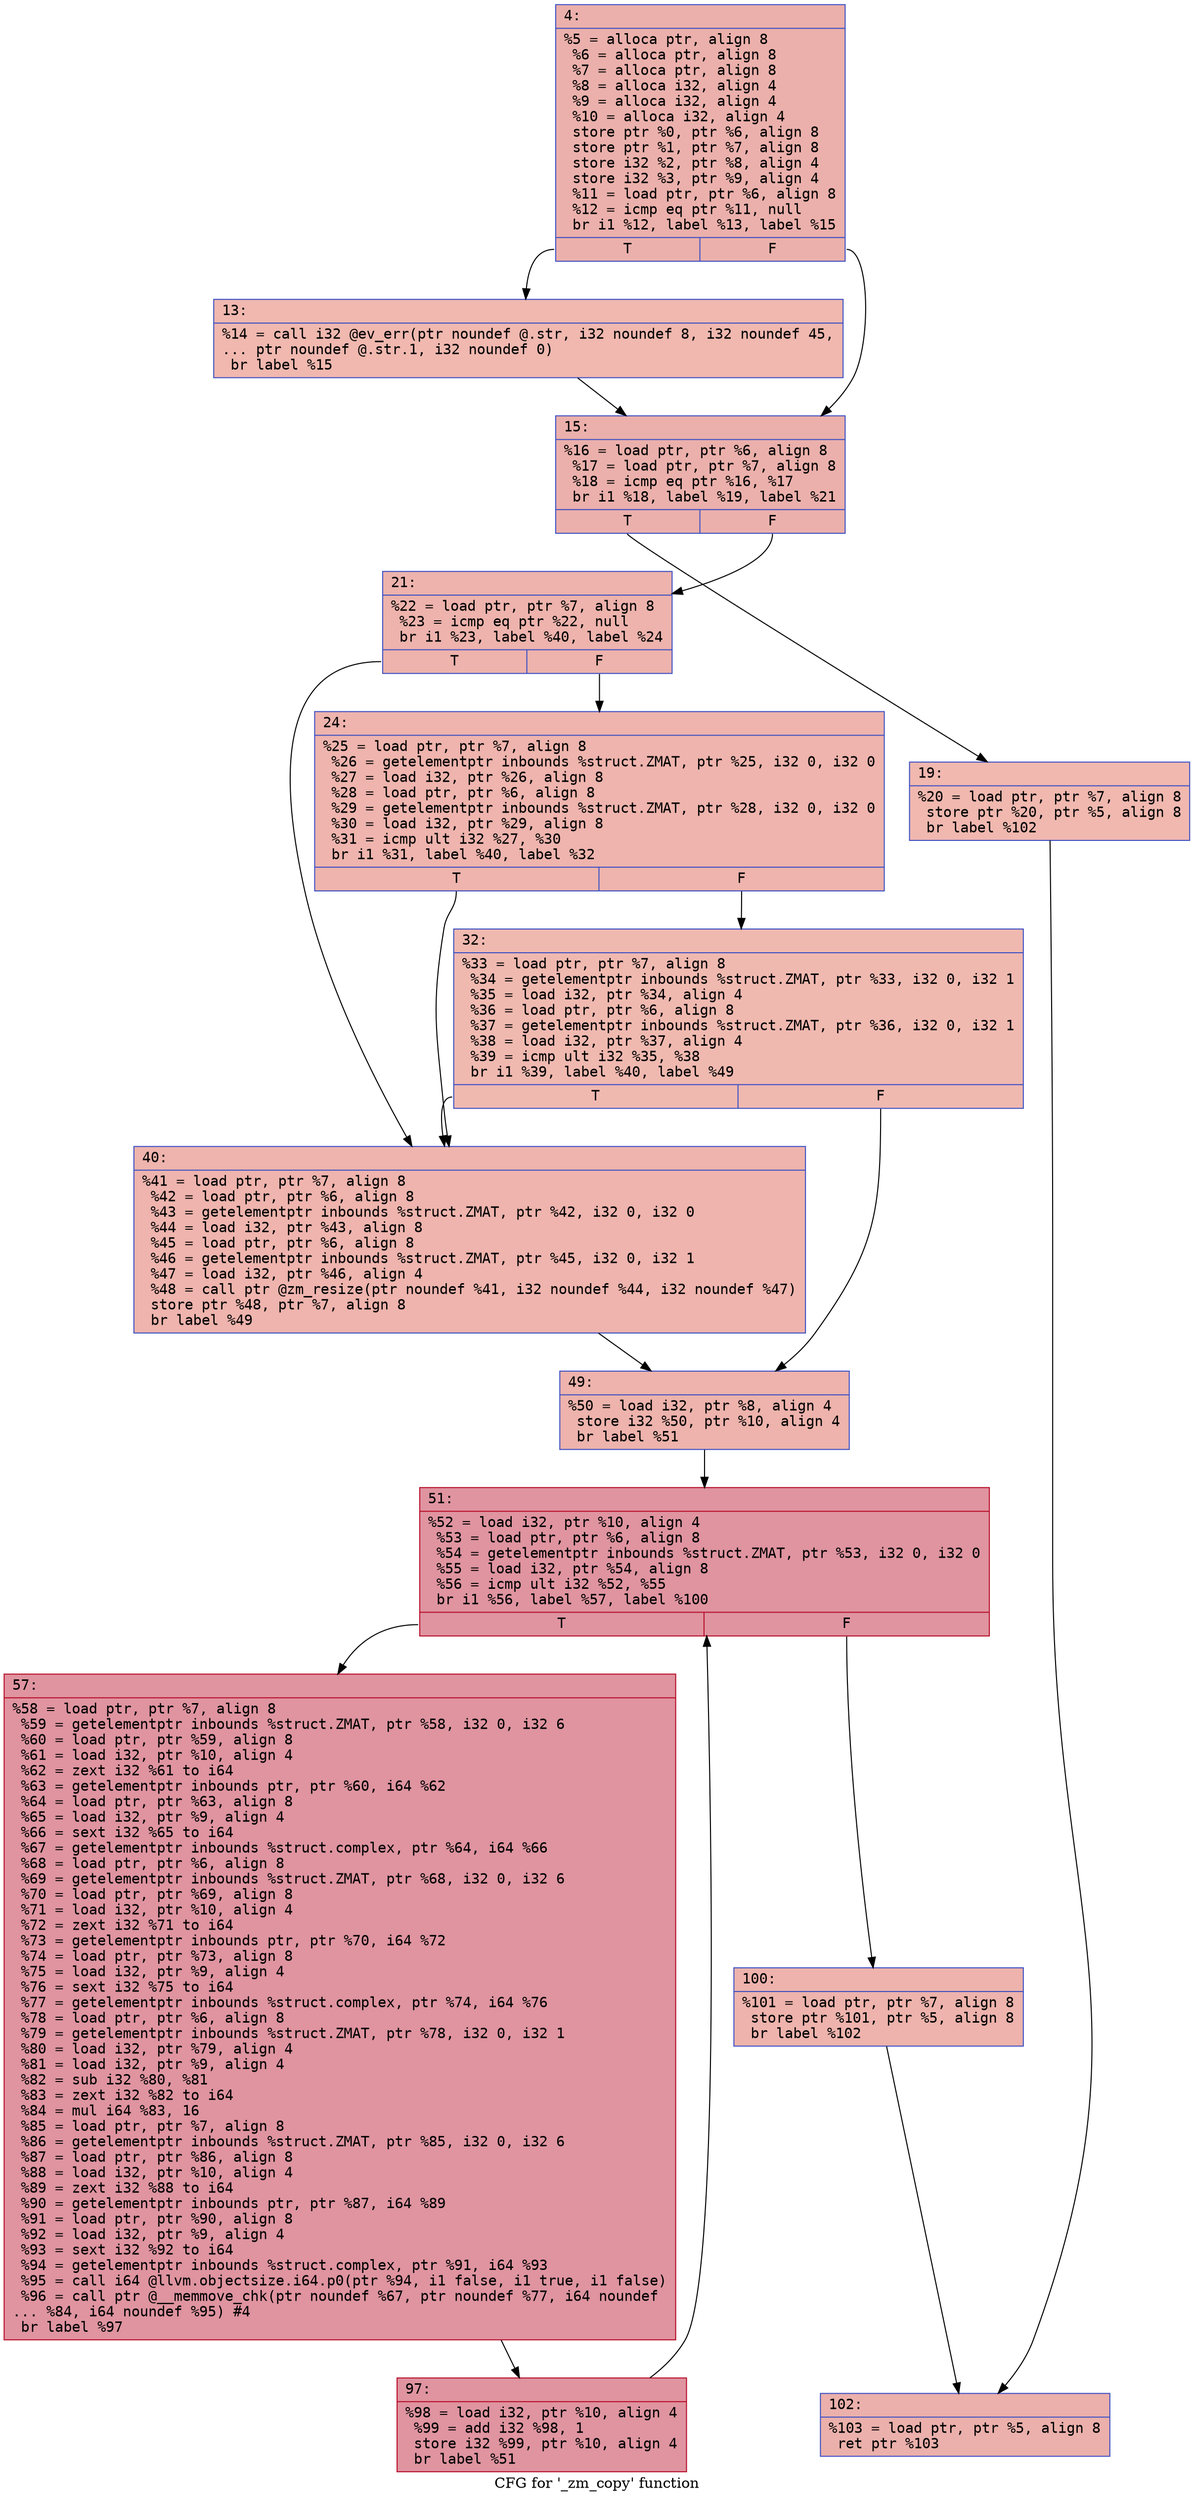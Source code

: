 digraph "CFG for '_zm_copy' function" {
	label="CFG for '_zm_copy' function";

	Node0x600001685ef0 [shape=record,color="#3d50c3ff", style=filled, fillcolor="#d24b4070" fontname="Courier",label="{4:\l|  %5 = alloca ptr, align 8\l  %6 = alloca ptr, align 8\l  %7 = alloca ptr, align 8\l  %8 = alloca i32, align 4\l  %9 = alloca i32, align 4\l  %10 = alloca i32, align 4\l  store ptr %0, ptr %6, align 8\l  store ptr %1, ptr %7, align 8\l  store i32 %2, ptr %8, align 4\l  store i32 %3, ptr %9, align 4\l  %11 = load ptr, ptr %6, align 8\l  %12 = icmp eq ptr %11, null\l  br i1 %12, label %13, label %15\l|{<s0>T|<s1>F}}"];
	Node0x600001685ef0:s0 -> Node0x600001685f40[tooltip="4 -> 13\nProbability 37.50%" ];
	Node0x600001685ef0:s1 -> Node0x600001685f90[tooltip="4 -> 15\nProbability 62.50%" ];
	Node0x600001685f40 [shape=record,color="#3d50c3ff", style=filled, fillcolor="#dc5d4a70" fontname="Courier",label="{13:\l|  %14 = call i32 @ev_err(ptr noundef @.str, i32 noundef 8, i32 noundef 45,\l... ptr noundef @.str.1, i32 noundef 0)\l  br label %15\l}"];
	Node0x600001685f40 -> Node0x600001685f90[tooltip="13 -> 15\nProbability 100.00%" ];
	Node0x600001685f90 [shape=record,color="#3d50c3ff", style=filled, fillcolor="#d24b4070" fontname="Courier",label="{15:\l|  %16 = load ptr, ptr %6, align 8\l  %17 = load ptr, ptr %7, align 8\l  %18 = icmp eq ptr %16, %17\l  br i1 %18, label %19, label %21\l|{<s0>T|<s1>F}}"];
	Node0x600001685f90:s0 -> Node0x600001685fe0[tooltip="15 -> 19\nProbability 37.50%" ];
	Node0x600001685f90:s1 -> Node0x600001686030[tooltip="15 -> 21\nProbability 62.50%" ];
	Node0x600001685fe0 [shape=record,color="#3d50c3ff", style=filled, fillcolor="#dc5d4a70" fontname="Courier",label="{19:\l|  %20 = load ptr, ptr %7, align 8\l  store ptr %20, ptr %5, align 8\l  br label %102\l}"];
	Node0x600001685fe0 -> Node0x600001686300[tooltip="19 -> 102\nProbability 100.00%" ];
	Node0x600001686030 [shape=record,color="#3d50c3ff", style=filled, fillcolor="#d6524470" fontname="Courier",label="{21:\l|  %22 = load ptr, ptr %7, align 8\l  %23 = icmp eq ptr %22, null\l  br i1 %23, label %40, label %24\l|{<s0>T|<s1>F}}"];
	Node0x600001686030:s0 -> Node0x600001686120[tooltip="21 -> 40\nProbability 37.50%" ];
	Node0x600001686030:s1 -> Node0x600001686080[tooltip="21 -> 24\nProbability 62.50%" ];
	Node0x600001686080 [shape=record,color="#3d50c3ff", style=filled, fillcolor="#d8564670" fontname="Courier",label="{24:\l|  %25 = load ptr, ptr %7, align 8\l  %26 = getelementptr inbounds %struct.ZMAT, ptr %25, i32 0, i32 0\l  %27 = load i32, ptr %26, align 8\l  %28 = load ptr, ptr %6, align 8\l  %29 = getelementptr inbounds %struct.ZMAT, ptr %28, i32 0, i32 0\l  %30 = load i32, ptr %29, align 8\l  %31 = icmp ult i32 %27, %30\l  br i1 %31, label %40, label %32\l|{<s0>T|<s1>F}}"];
	Node0x600001686080:s0 -> Node0x600001686120[tooltip="24 -> 40\nProbability 50.00%" ];
	Node0x600001686080:s1 -> Node0x6000016860d0[tooltip="24 -> 32\nProbability 50.00%" ];
	Node0x6000016860d0 [shape=record,color="#3d50c3ff", style=filled, fillcolor="#de614d70" fontname="Courier",label="{32:\l|  %33 = load ptr, ptr %7, align 8\l  %34 = getelementptr inbounds %struct.ZMAT, ptr %33, i32 0, i32 1\l  %35 = load i32, ptr %34, align 4\l  %36 = load ptr, ptr %6, align 8\l  %37 = getelementptr inbounds %struct.ZMAT, ptr %36, i32 0, i32 1\l  %38 = load i32, ptr %37, align 4\l  %39 = icmp ult i32 %35, %38\l  br i1 %39, label %40, label %49\l|{<s0>T|<s1>F}}"];
	Node0x6000016860d0:s0 -> Node0x600001686120[tooltip="32 -> 40\nProbability 50.00%" ];
	Node0x6000016860d0:s1 -> Node0x600001686170[tooltip="32 -> 49\nProbability 50.00%" ];
	Node0x600001686120 [shape=record,color="#3d50c3ff", style=filled, fillcolor="#d8564670" fontname="Courier",label="{40:\l|  %41 = load ptr, ptr %7, align 8\l  %42 = load ptr, ptr %6, align 8\l  %43 = getelementptr inbounds %struct.ZMAT, ptr %42, i32 0, i32 0\l  %44 = load i32, ptr %43, align 8\l  %45 = load ptr, ptr %6, align 8\l  %46 = getelementptr inbounds %struct.ZMAT, ptr %45, i32 0, i32 1\l  %47 = load i32, ptr %46, align 4\l  %48 = call ptr @zm_resize(ptr noundef %41, i32 noundef %44, i32 noundef %47)\l  store ptr %48, ptr %7, align 8\l  br label %49\l}"];
	Node0x600001686120 -> Node0x600001686170[tooltip="40 -> 49\nProbability 100.00%" ];
	Node0x600001686170 [shape=record,color="#3d50c3ff", style=filled, fillcolor="#d6524470" fontname="Courier",label="{49:\l|  %50 = load i32, ptr %8, align 4\l  store i32 %50, ptr %10, align 4\l  br label %51\l}"];
	Node0x600001686170 -> Node0x6000016861c0[tooltip="49 -> 51\nProbability 100.00%" ];
	Node0x6000016861c0 [shape=record,color="#b70d28ff", style=filled, fillcolor="#b70d2870" fontname="Courier",label="{51:\l|  %52 = load i32, ptr %10, align 4\l  %53 = load ptr, ptr %6, align 8\l  %54 = getelementptr inbounds %struct.ZMAT, ptr %53, i32 0, i32 0\l  %55 = load i32, ptr %54, align 8\l  %56 = icmp ult i32 %52, %55\l  br i1 %56, label %57, label %100\l|{<s0>T|<s1>F}}"];
	Node0x6000016861c0:s0 -> Node0x600001686210[tooltip="51 -> 57\nProbability 96.88%" ];
	Node0x6000016861c0:s1 -> Node0x6000016862b0[tooltip="51 -> 100\nProbability 3.12%" ];
	Node0x600001686210 [shape=record,color="#b70d28ff", style=filled, fillcolor="#b70d2870" fontname="Courier",label="{57:\l|  %58 = load ptr, ptr %7, align 8\l  %59 = getelementptr inbounds %struct.ZMAT, ptr %58, i32 0, i32 6\l  %60 = load ptr, ptr %59, align 8\l  %61 = load i32, ptr %10, align 4\l  %62 = zext i32 %61 to i64\l  %63 = getelementptr inbounds ptr, ptr %60, i64 %62\l  %64 = load ptr, ptr %63, align 8\l  %65 = load i32, ptr %9, align 4\l  %66 = sext i32 %65 to i64\l  %67 = getelementptr inbounds %struct.complex, ptr %64, i64 %66\l  %68 = load ptr, ptr %6, align 8\l  %69 = getelementptr inbounds %struct.ZMAT, ptr %68, i32 0, i32 6\l  %70 = load ptr, ptr %69, align 8\l  %71 = load i32, ptr %10, align 4\l  %72 = zext i32 %71 to i64\l  %73 = getelementptr inbounds ptr, ptr %70, i64 %72\l  %74 = load ptr, ptr %73, align 8\l  %75 = load i32, ptr %9, align 4\l  %76 = sext i32 %75 to i64\l  %77 = getelementptr inbounds %struct.complex, ptr %74, i64 %76\l  %78 = load ptr, ptr %6, align 8\l  %79 = getelementptr inbounds %struct.ZMAT, ptr %78, i32 0, i32 1\l  %80 = load i32, ptr %79, align 4\l  %81 = load i32, ptr %9, align 4\l  %82 = sub i32 %80, %81\l  %83 = zext i32 %82 to i64\l  %84 = mul i64 %83, 16\l  %85 = load ptr, ptr %7, align 8\l  %86 = getelementptr inbounds %struct.ZMAT, ptr %85, i32 0, i32 6\l  %87 = load ptr, ptr %86, align 8\l  %88 = load i32, ptr %10, align 4\l  %89 = zext i32 %88 to i64\l  %90 = getelementptr inbounds ptr, ptr %87, i64 %89\l  %91 = load ptr, ptr %90, align 8\l  %92 = load i32, ptr %9, align 4\l  %93 = sext i32 %92 to i64\l  %94 = getelementptr inbounds %struct.complex, ptr %91, i64 %93\l  %95 = call i64 @llvm.objectsize.i64.p0(ptr %94, i1 false, i1 true, i1 false)\l  %96 = call ptr @__memmove_chk(ptr noundef %67, ptr noundef %77, i64 noundef\l... %84, i64 noundef %95) #4\l  br label %97\l}"];
	Node0x600001686210 -> Node0x600001686260[tooltip="57 -> 97\nProbability 100.00%" ];
	Node0x600001686260 [shape=record,color="#b70d28ff", style=filled, fillcolor="#b70d2870" fontname="Courier",label="{97:\l|  %98 = load i32, ptr %10, align 4\l  %99 = add i32 %98, 1\l  store i32 %99, ptr %10, align 4\l  br label %51\l}"];
	Node0x600001686260 -> Node0x6000016861c0[tooltip="97 -> 51\nProbability 100.00%" ];
	Node0x6000016862b0 [shape=record,color="#3d50c3ff", style=filled, fillcolor="#d6524470" fontname="Courier",label="{100:\l|  %101 = load ptr, ptr %7, align 8\l  store ptr %101, ptr %5, align 8\l  br label %102\l}"];
	Node0x6000016862b0 -> Node0x600001686300[tooltip="100 -> 102\nProbability 100.00%" ];
	Node0x600001686300 [shape=record,color="#3d50c3ff", style=filled, fillcolor="#d24b4070" fontname="Courier",label="{102:\l|  %103 = load ptr, ptr %5, align 8\l  ret ptr %103\l}"];
}
